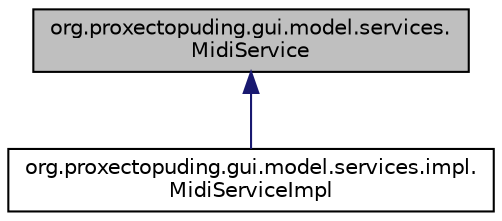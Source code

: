 digraph "org.proxectopuding.gui.model.services.MidiService"
{
  edge [fontname="Helvetica",fontsize="10",labelfontname="Helvetica",labelfontsize="10"];
  node [fontname="Helvetica",fontsize="10",shape=record];
  Node0 [label="org.proxectopuding.gui.model.services.\lMidiService",height=0.2,width=0.4,color="black", fillcolor="grey75", style="filled", fontcolor="black"];
  Node0 -> Node1 [dir="back",color="midnightblue",fontsize="10",style="solid",fontname="Helvetica"];
  Node1 [label="org.proxectopuding.gui.model.services.impl.\lMidiServiceImpl",height=0.2,width=0.4,color="black", fillcolor="white", style="filled",URL="$classorg_1_1proxectopuding_1_1gui_1_1model_1_1services_1_1impl_1_1MidiServiceImpl.html"];
}
